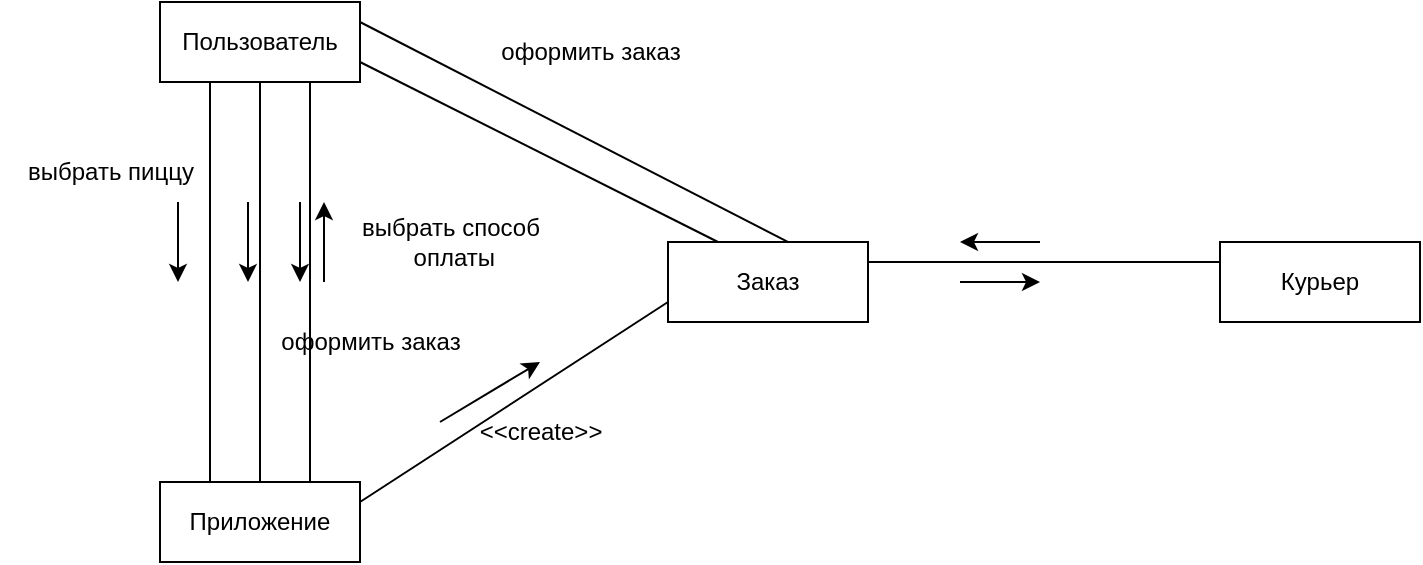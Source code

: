 <mxfile version="24.0.6" type="github">
  <diagram name="Страница — 1" id="qvXPU_ac4Wfljck9UBVI">
    <mxGraphModel dx="1185" dy="651" grid="1" gridSize="10" guides="1" tooltips="1" connect="1" arrows="1" fold="1" page="1" pageScale="1" pageWidth="827" pageHeight="1169" math="0" shadow="0">
      <root>
        <mxCell id="0" />
        <mxCell id="1" parent="0" />
        <mxCell id="-4ciE3WCKxtOSDdIdIJk-1" value="Пользователь" style="html=1;whiteSpace=wrap;" vertex="1" parent="1">
          <mxGeometry x="160" y="70" width="100" height="40" as="geometry" />
        </mxCell>
        <mxCell id="-4ciE3WCKxtOSDdIdIJk-3" value="Заказ" style="html=1;whiteSpace=wrap;" vertex="1" parent="1">
          <mxGeometry x="414" y="190" width="100" height="40" as="geometry" />
        </mxCell>
        <mxCell id="-4ciE3WCKxtOSDdIdIJk-4" value="Курьер" style="html=1;whiteSpace=wrap;" vertex="1" parent="1">
          <mxGeometry x="690" y="190" width="100" height="40" as="geometry" />
        </mxCell>
        <mxCell id="-4ciE3WCKxtOSDdIdIJk-5" value="Приложение" style="html=1;whiteSpace=wrap;" vertex="1" parent="1">
          <mxGeometry x="160" y="310" width="100" height="40" as="geometry" />
        </mxCell>
        <mxCell id="-4ciE3WCKxtOSDdIdIJk-9" value="" style="endArrow=none;html=1;rounded=0;entryX=0.25;entryY=1;entryDx=0;entryDy=0;exitX=0.25;exitY=0;exitDx=0;exitDy=0;" edge="1" parent="1" source="-4ciE3WCKxtOSDdIdIJk-5" target="-4ciE3WCKxtOSDdIdIJk-1">
          <mxGeometry width="50" height="50" relative="1" as="geometry">
            <mxPoint x="200" y="250" as="sourcePoint" />
            <mxPoint x="250" y="200" as="targetPoint" />
          </mxGeometry>
        </mxCell>
        <mxCell id="-4ciE3WCKxtOSDdIdIJk-12" value="" style="endArrow=none;html=1;rounded=0;exitX=1;exitY=0.25;exitDx=0;exitDy=0;entryX=0;entryY=0.75;entryDx=0;entryDy=0;" edge="1" parent="1" source="-4ciE3WCKxtOSDdIdIJk-5" target="-4ciE3WCKxtOSDdIdIJk-3">
          <mxGeometry width="50" height="50" relative="1" as="geometry">
            <mxPoint x="330" y="300" as="sourcePoint" />
            <mxPoint x="380" y="250" as="targetPoint" />
          </mxGeometry>
        </mxCell>
        <mxCell id="-4ciE3WCKxtOSDdIdIJk-13" value="" style="endArrow=none;html=1;rounded=0;exitX=1;exitY=0.75;exitDx=0;exitDy=0;entryX=0.25;entryY=0;entryDx=0;entryDy=0;" edge="1" parent="1" source="-4ciE3WCKxtOSDdIdIJk-1" target="-4ciE3WCKxtOSDdIdIJk-3">
          <mxGeometry width="50" height="50" relative="1" as="geometry">
            <mxPoint x="380" y="120" as="sourcePoint" />
            <mxPoint x="496" y="90" as="targetPoint" />
          </mxGeometry>
        </mxCell>
        <mxCell id="-4ciE3WCKxtOSDdIdIJk-14" value="выбрать пиццу" style="text;html=1;align=center;verticalAlign=middle;resizable=0;points=[];autosize=1;strokeColor=none;fillColor=none;" vertex="1" parent="1">
          <mxGeometry x="80" y="140" width="110" height="30" as="geometry" />
        </mxCell>
        <mxCell id="-4ciE3WCKxtOSDdIdIJk-16" value="" style="endArrow=classic;html=1;rounded=0;" edge="1" parent="1">
          <mxGeometry width="50" height="50" relative="1" as="geometry">
            <mxPoint x="169" y="170" as="sourcePoint" />
            <mxPoint x="169" y="210" as="targetPoint" />
          </mxGeometry>
        </mxCell>
        <mxCell id="-4ciE3WCKxtOSDdIdIJk-17" value="" style="endArrow=none;html=1;rounded=0;entryX=0.75;entryY=1;entryDx=0;entryDy=0;exitX=0.75;exitY=0;exitDx=0;exitDy=0;" edge="1" parent="1" source="-4ciE3WCKxtOSDdIdIJk-5" target="-4ciE3WCKxtOSDdIdIJk-1">
          <mxGeometry width="50" height="50" relative="1" as="geometry">
            <mxPoint x="240" y="320" as="sourcePoint" />
            <mxPoint x="240" y="120" as="targetPoint" />
          </mxGeometry>
        </mxCell>
        <mxCell id="-4ciE3WCKxtOSDdIdIJk-18" value="" style="endArrow=classic;html=1;rounded=0;" edge="1" parent="1">
          <mxGeometry width="50" height="50" relative="1" as="geometry">
            <mxPoint x="230" y="170" as="sourcePoint" />
            <mxPoint x="230" y="210" as="targetPoint" />
          </mxGeometry>
        </mxCell>
        <mxCell id="-4ciE3WCKxtOSDdIdIJk-19" value="" style="endArrow=classic;html=1;rounded=0;" edge="1" parent="1">
          <mxGeometry width="50" height="50" relative="1" as="geometry">
            <mxPoint x="242" y="210" as="sourcePoint" />
            <mxPoint x="242" y="170" as="targetPoint" />
          </mxGeometry>
        </mxCell>
        <mxCell id="-4ciE3WCKxtOSDdIdIJk-20" value="выбрать способ&lt;div&gt;&amp;nbsp;оплаты&lt;/div&gt;" style="text;html=1;align=center;verticalAlign=middle;resizable=0;points=[];autosize=1;strokeColor=none;fillColor=none;" vertex="1" parent="1">
          <mxGeometry x="250" y="170" width="110" height="40" as="geometry" />
        </mxCell>
        <mxCell id="-4ciE3WCKxtOSDdIdIJk-21" value="" style="endArrow=none;html=1;rounded=0;exitX=1;exitY=0.25;exitDx=0;exitDy=0;entryX=0;entryY=0.25;entryDx=0;entryDy=0;" edge="1" parent="1" source="-4ciE3WCKxtOSDdIdIJk-3" target="-4ciE3WCKxtOSDdIdIJk-4">
          <mxGeometry width="50" height="50" relative="1" as="geometry">
            <mxPoint x="400" y="240" as="sourcePoint" />
            <mxPoint x="554" y="140" as="targetPoint" />
          </mxGeometry>
        </mxCell>
        <mxCell id="-4ciE3WCKxtOSDdIdIJk-22" value="оформить заказ" style="text;html=1;align=center;verticalAlign=middle;resizable=0;points=[];autosize=1;strokeColor=none;fillColor=none;" vertex="1" parent="1">
          <mxGeometry x="320" y="80" width="110" height="30" as="geometry" />
        </mxCell>
        <mxCell id="-4ciE3WCKxtOSDdIdIJk-23" value="" style="endArrow=none;html=1;rounded=0;exitX=1;exitY=0.25;exitDx=0;exitDy=0;entryX=0.604;entryY=0.004;entryDx=0;entryDy=0;entryPerimeter=0;" edge="1" parent="1" source="-4ciE3WCKxtOSDdIdIJk-1" target="-4ciE3WCKxtOSDdIdIJk-3">
          <mxGeometry width="50" height="50" relative="1" as="geometry">
            <mxPoint x="285.5" y="100" as="sourcePoint" />
            <mxPoint x="464.5" y="190" as="targetPoint" />
          </mxGeometry>
        </mxCell>
        <mxCell id="-4ciE3WCKxtOSDdIdIJk-24" value="" style="endArrow=none;html=1;rounded=0;entryX=0.5;entryY=1;entryDx=0;entryDy=0;exitX=0.5;exitY=0;exitDx=0;exitDy=0;" edge="1" parent="1" source="-4ciE3WCKxtOSDdIdIJk-5" target="-4ciE3WCKxtOSDdIdIJk-1">
          <mxGeometry width="50" height="50" relative="1" as="geometry">
            <mxPoint x="195" y="320" as="sourcePoint" />
            <mxPoint x="195" y="120" as="targetPoint" />
          </mxGeometry>
        </mxCell>
        <mxCell id="-4ciE3WCKxtOSDdIdIJk-25" value="" style="endArrow=classic;html=1;rounded=0;" edge="1" parent="1">
          <mxGeometry width="50" height="50" relative="1" as="geometry">
            <mxPoint x="204" y="170" as="sourcePoint" />
            <mxPoint x="204" y="210" as="targetPoint" />
          </mxGeometry>
        </mxCell>
        <mxCell id="-4ciE3WCKxtOSDdIdIJk-27" value="оформить заказ" style="text;html=1;align=center;verticalAlign=middle;resizable=0;points=[];autosize=1;strokeColor=none;fillColor=none;" vertex="1" parent="1">
          <mxGeometry x="210" y="225" width="110" height="30" as="geometry" />
        </mxCell>
        <mxCell id="-4ciE3WCKxtOSDdIdIJk-28" value="&amp;lt;&amp;lt;create&amp;gt;&amp;gt;" style="text;html=1;align=center;verticalAlign=middle;resizable=0;points=[];autosize=1;strokeColor=none;fillColor=none;" vertex="1" parent="1">
          <mxGeometry x="310" y="270" width="80" height="30" as="geometry" />
        </mxCell>
        <mxCell id="-4ciE3WCKxtOSDdIdIJk-29" value="" style="endArrow=classic;html=1;rounded=0;" edge="1" parent="1">
          <mxGeometry width="50" height="50" relative="1" as="geometry">
            <mxPoint x="300" y="280" as="sourcePoint" />
            <mxPoint x="350" y="250" as="targetPoint" />
          </mxGeometry>
        </mxCell>
        <mxCell id="-4ciE3WCKxtOSDdIdIJk-30" value="" style="endArrow=classic;html=1;rounded=0;" edge="1" parent="1">
          <mxGeometry width="50" height="50" relative="1" as="geometry">
            <mxPoint x="600" y="190" as="sourcePoint" />
            <mxPoint x="560" y="190" as="targetPoint" />
          </mxGeometry>
        </mxCell>
        <mxCell id="-4ciE3WCKxtOSDdIdIJk-31" value="" style="endArrow=classic;html=1;rounded=0;" edge="1" parent="1">
          <mxGeometry width="50" height="50" relative="1" as="geometry">
            <mxPoint x="560" y="210" as="sourcePoint" />
            <mxPoint x="600" y="210" as="targetPoint" />
          </mxGeometry>
        </mxCell>
      </root>
    </mxGraphModel>
  </diagram>
</mxfile>
